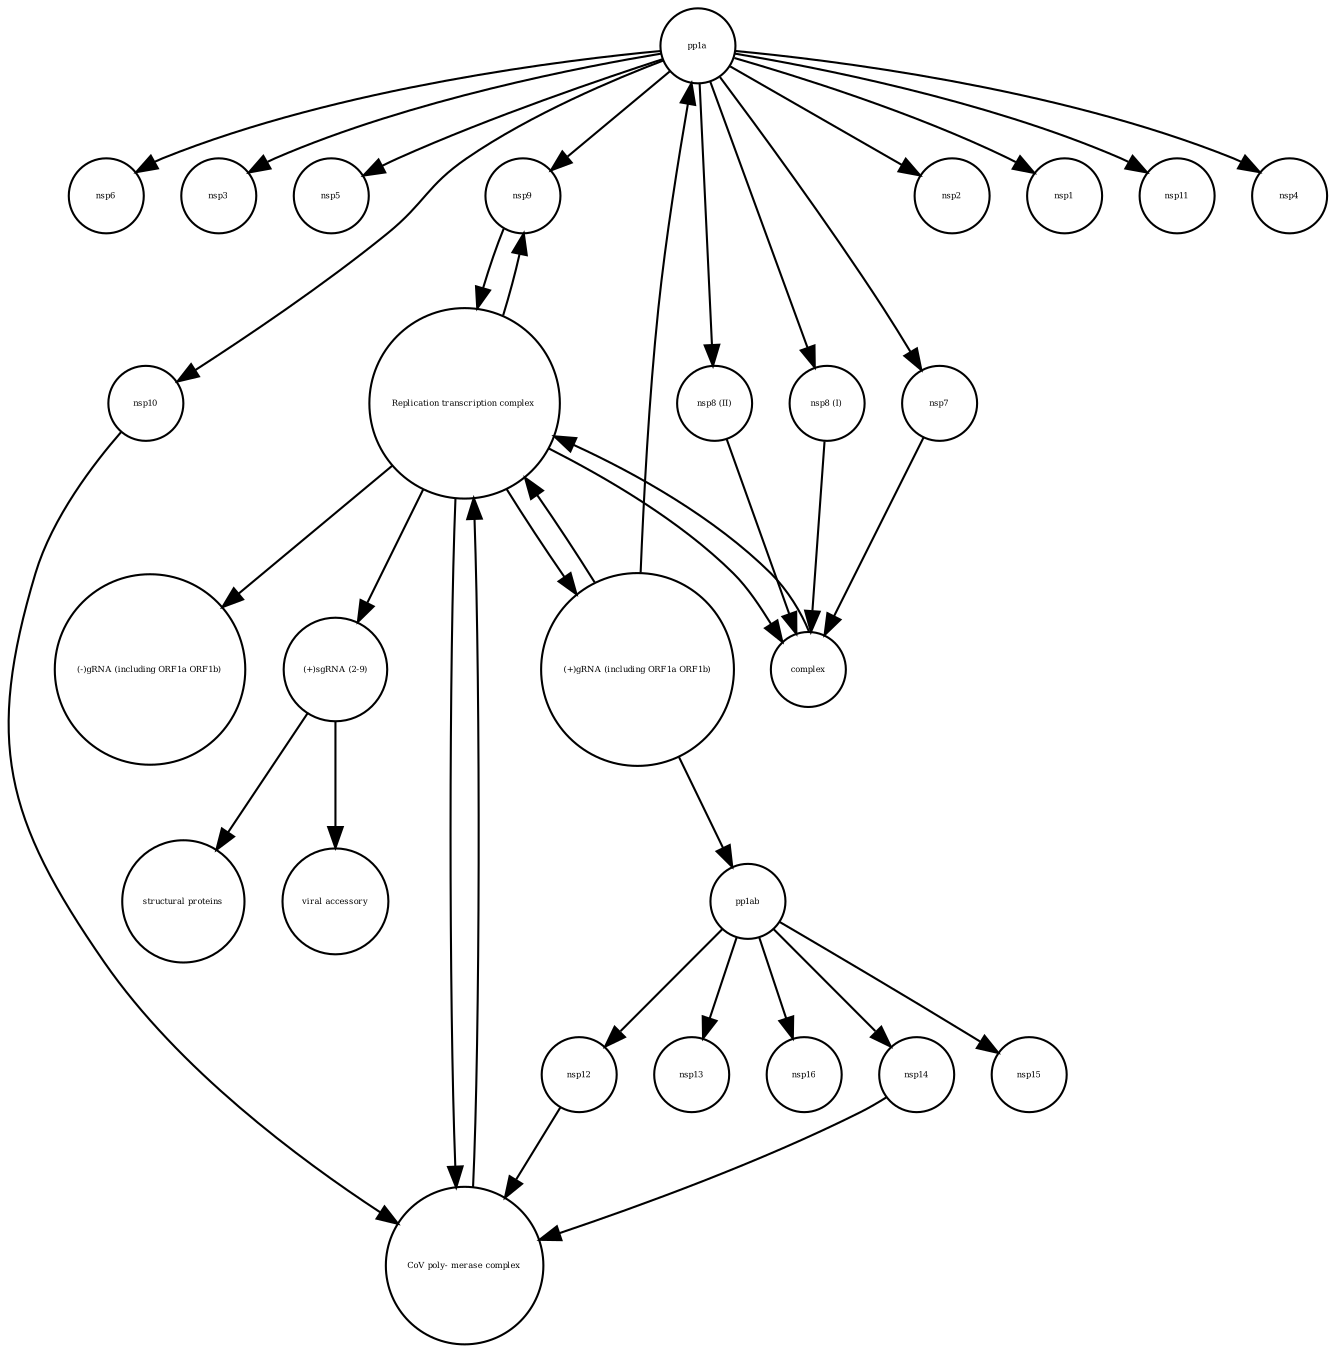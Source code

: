 strict digraph  {
nsp6 [annotation="", bipartite=0, cls=macromolecule, fontsize=4, label=nsp6, shape=circle];
"CoV poly- merase complex" [annotation="", bipartite=0, cls=complex, fontsize=4, label="CoV poly- merase complex", shape=circle];
nsp3 [annotation="", bipartite=0, cls=macromolecule, fontsize=4, label=nsp3, shape=circle];
pp1a [annotation="", bipartite=0, cls=macromolecule, fontsize=4, label=pp1a, shape=circle];
nsp13 [annotation="", bipartite=0, cls=macromolecule, fontsize=4, label=nsp13, shape=circle];
"structural proteins" [annotation="", bipartite=0, cls=macromolecule, fontsize=4, label="structural proteins", shape=circle];
"viral accessory" [annotation="", bipartite=0, cls=macromolecule, fontsize=4, label="viral accessory", shape=circle];
"(-)gRNA (including ORF1a ORF1b)" [annotation="", bipartite=0, cls="nucleic acid feature", fontsize=4, label="(-)gRNA (including ORF1a ORF1b)", shape=circle];
nsp14 [annotation="", bipartite=0, cls=macromolecule, fontsize=4, label=nsp14, shape=circle];
"(+)gRNA (including ORF1a ORF1b)" [annotation="", bipartite=0, cls="nucleic acid feature", fontsize=4, label="(+)gRNA (including ORF1a ORF1b)", shape=circle];
nsp5 [annotation="", bipartite=0, cls=macromolecule, fontsize=4, label=nsp5, shape=circle];
complex [annotation="", bipartite=0, cls=complex, fontsize=4, label=complex, shape=circle];
nsp9 [annotation="", bipartite=0, cls=macromolecule, fontsize=4, label=nsp9, shape=circle];
pp1ab [annotation="", bipartite=0, cls=macromolecule, fontsize=4, label=pp1ab, shape=circle];
nsp16 [annotation="", bipartite=0, cls=macromolecule, fontsize=4, label=nsp16, shape=circle];
"nsp8 (II)" [annotation="", bipartite=0, cls=macromolecule, fontsize=4, label="nsp8 (II)", shape=circle];
nsp2 [annotation="", bipartite=0, cls=macromolecule, fontsize=4, label=nsp2, shape=circle];
nsp15 [annotation="", bipartite=0, cls=macromolecule, fontsize=4, label=nsp15, shape=circle];
"Replication transcription complex " [annotation="", bipartite=0, cls=complex, fontsize=4, label="Replication transcription complex ", shape=circle];
nsp12 [annotation="", bipartite=0, cls=macromolecule, fontsize=4, label=nsp12, shape=circle];
nsp1 [annotation="", bipartite=0, cls=macromolecule, fontsize=4, label=nsp1, shape=circle];
"nsp8 (I)" [annotation="", bipartite=0, cls=macromolecule, fontsize=4, label="nsp8 (I)", shape=circle];
nsp11 [annotation="", bipartite=0, cls=macromolecule, fontsize=4, label=nsp11, shape=circle];
nsp10 [annotation="", bipartite=0, cls=macromolecule, fontsize=4, label=nsp10, shape=circle];
"(+)sgRNA (2-9)" [annotation="", bipartite=0, cls="nucleic acid feature", fontsize=4, label="(+)sgRNA (2-9)", shape=circle];
nsp7 [annotation="", bipartite=0, cls=macromolecule, fontsize=4, label=nsp7, shape=circle];
nsp4 [annotation="", bipartite=0, cls=macromolecule, fontsize=4, label=nsp4, shape=circle];
"CoV poly- merase complex" -> "Replication transcription complex "  [annotation="", interaction_type=production];
pp1a -> nsp6  [annotation="", interaction_type=production];
pp1a -> "nsp8 (I)"  [annotation="", interaction_type=production];
pp1a -> nsp5  [annotation="", interaction_type=production];
pp1a -> nsp11  [annotation="", interaction_type=production];
pp1a -> nsp9  [annotation="", interaction_type=production];
pp1a -> nsp2  [annotation="", interaction_type=production];
pp1a -> "nsp8 (II)"  [annotation="", interaction_type=production];
pp1a -> nsp10  [annotation="", interaction_type=production];
pp1a -> nsp3  [annotation="", interaction_type=production];
pp1a -> nsp7  [annotation="", interaction_type=production];
pp1a -> nsp4  [annotation="", interaction_type=production];
pp1a -> nsp1  [annotation="", interaction_type=production];
nsp14 -> "CoV poly- merase complex"  [annotation="", interaction_type=production];
"(+)gRNA (including ORF1a ORF1b)" -> pp1a  [annotation="", interaction_type="necessary stimulation"];
"(+)gRNA (including ORF1a ORF1b)" -> "Replication transcription complex "  [annotation="", interaction_type=production];
"(+)gRNA (including ORF1a ORF1b)" -> pp1ab  [annotation="", interaction_type="necessary stimulation"];
complex -> "Replication transcription complex "  [annotation="", interaction_type=production];
nsp9 -> "Replication transcription complex "  [annotation="", interaction_type=production];
pp1ab -> nsp14  [annotation="", interaction_type=production];
pp1ab -> nsp16  [annotation="", interaction_type=production];
pp1ab -> nsp13  [annotation="", interaction_type=production];
pp1ab -> nsp12  [annotation="", interaction_type=production];
pp1ab -> nsp15  [annotation="", interaction_type=production];
"nsp8 (II)" -> complex  [annotation="", interaction_type=production];
"Replication transcription complex " -> "(-)gRNA (including ORF1a ORF1b)"  [annotation="", interaction_type=production];
"Replication transcription complex " -> "(+)gRNA (including ORF1a ORF1b)"  [annotation="", interaction_type=production];
"Replication transcription complex " -> "CoV poly- merase complex"  [annotation="", interaction_type=production];
"Replication transcription complex " -> complex  [annotation="", interaction_type=production];
"Replication transcription complex " -> nsp9  [annotation="", interaction_type=production];
"Replication transcription complex " -> "(+)sgRNA (2-9)"  [annotation="", interaction_type="necessary stimulation"];
nsp12 -> "CoV poly- merase complex"  [annotation="", interaction_type=production];
"nsp8 (I)" -> complex  [annotation="", interaction_type=production];
nsp10 -> "CoV poly- merase complex"  [annotation="", interaction_type=production];
"(+)sgRNA (2-9)" -> "structural proteins"  [annotation="", interaction_type="necessary stimulation"];
"(+)sgRNA (2-9)" -> "viral accessory"  [annotation="", interaction_type="necessary stimulation"];
nsp7 -> complex  [annotation="", interaction_type=production];
}
